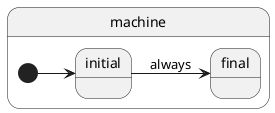 @startuml
left to right direction
state "machine" as machine {
  [*] --> machine.initial

  state "initial" as machine.initial {
    machine.initial --> machine.final : always
  }

  state "final" as machine.final {
  }
}
@enduml

